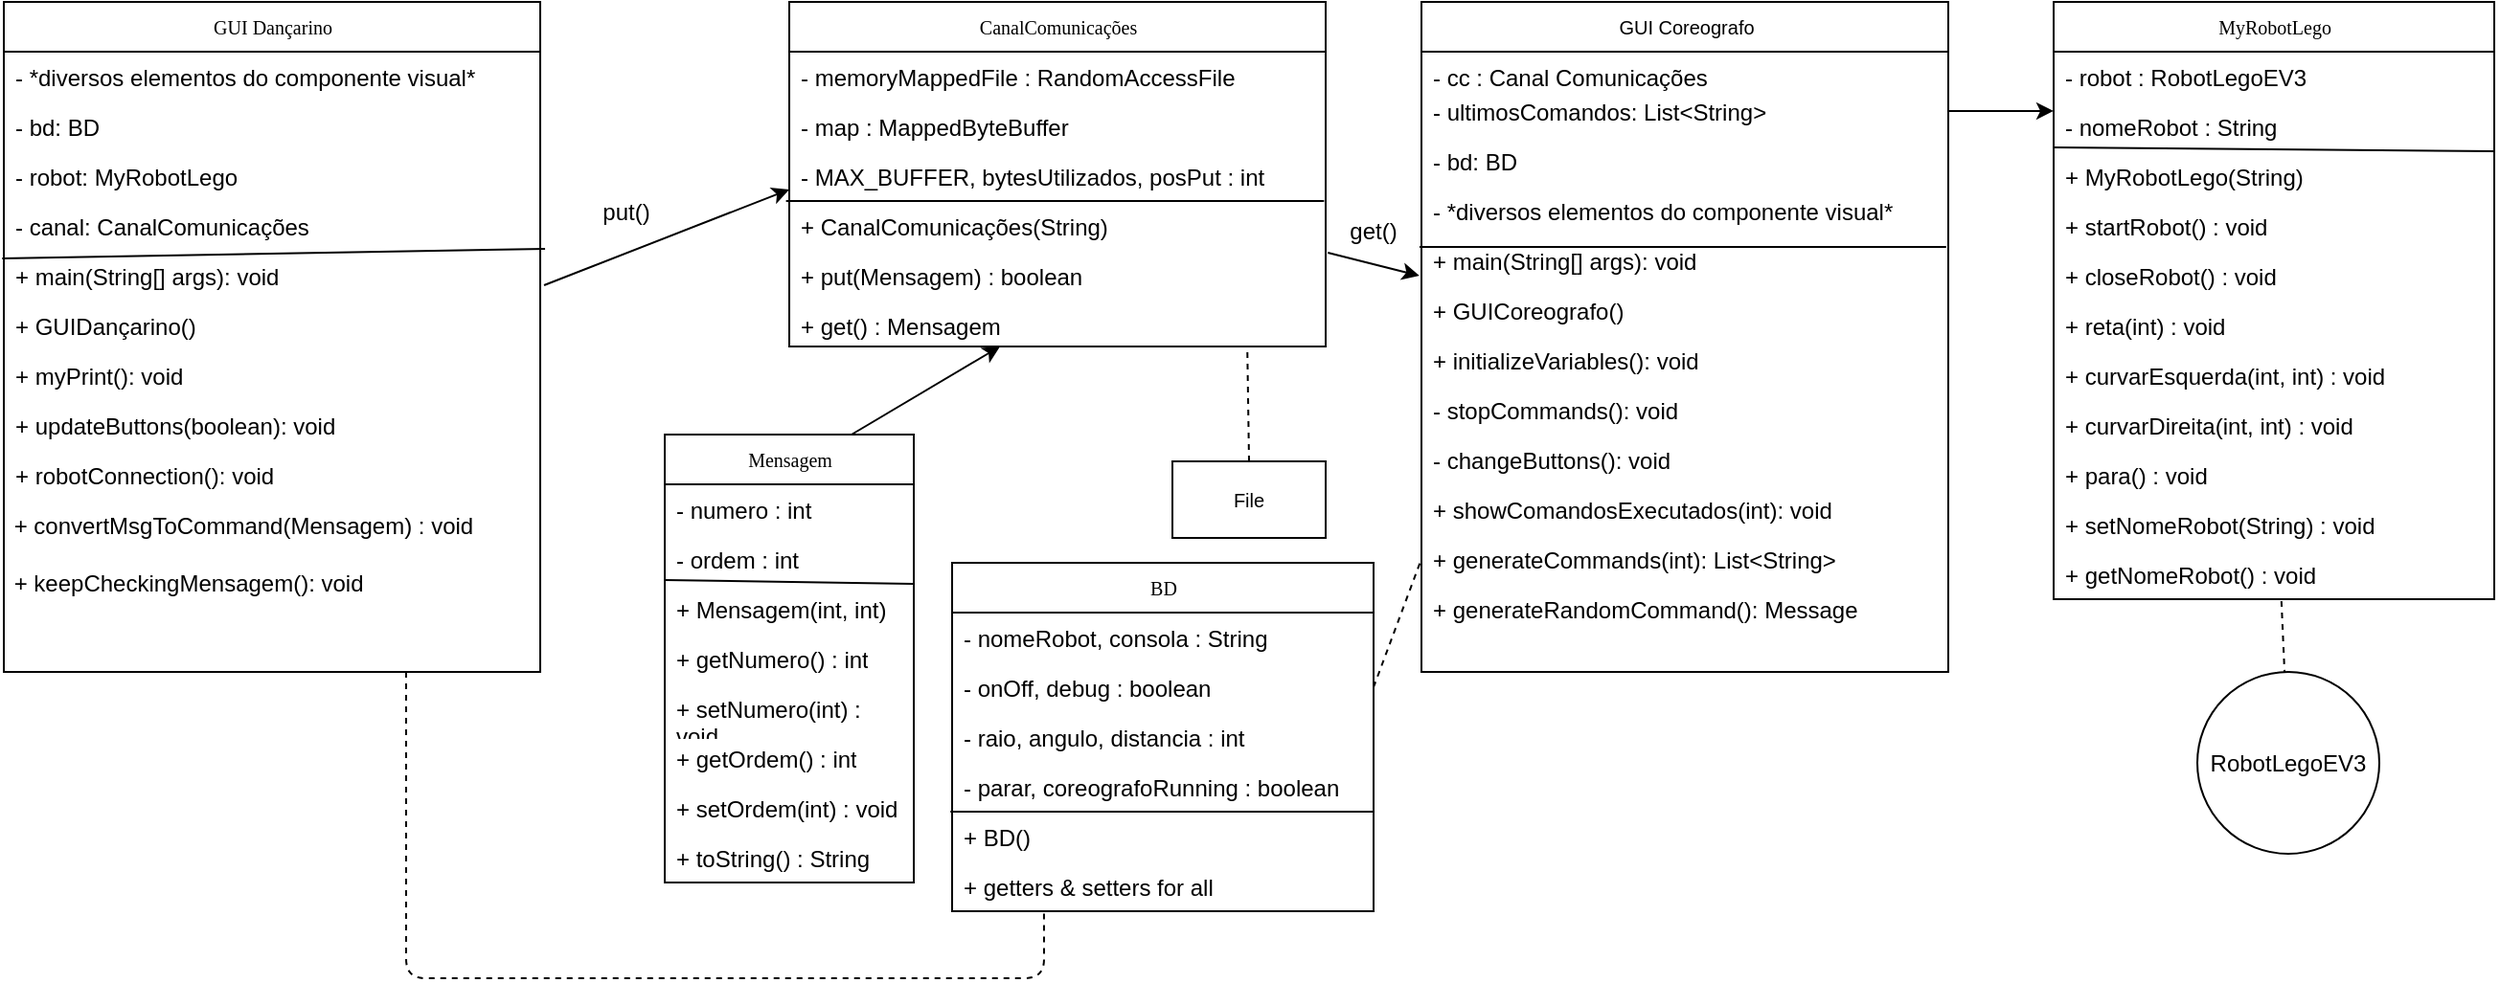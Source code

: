 <mxfile version="12.1.7" type="google" pages="1"><diagram name="Page-1" id="c4acf3e9-155e-7222-9cf6-157b1a14988f"><mxGraphModel dx="1172" dy="1700" grid="1" gridSize="10" guides="1" tooltips="1" connect="1" arrows="1" fold="1" page="1" pageScale="1" pageWidth="850" pageHeight="1100" background="#ffffff" math="0" shadow="0"><root><mxCell id="0"/><mxCell id="1" parent="0"/><object label="&lt;font face=&quot;helvetica, arial, sans-serif&quot; size=&quot;1&quot;&gt;GUI Coreografo&lt;/font&gt;" id="17acba5748e5396b-20"><mxCell style="swimlane;html=1;fontStyle=0;childLayout=stackLayout;horizontal=1;startSize=26;fillColor=none;horizontalStack=0;resizeParent=1;resizeLast=0;collapsible=1;marginBottom=0;swimlaneFillColor=#ffffff;rounded=0;shadow=0;comic=0;labelBackgroundColor=none;strokeColor=#000000;strokeWidth=1;fontFamily=Verdana;fontSize=10;fontColor=#000000;align=center;" parent="1" vertex="1"><mxGeometry x="800" y="-30" width="275" height="350" as="geometry"><mxRectangle x="425" y="20" width="30" height="26" as="alternateBounds"/></mxGeometry></mxCell></object><mxCell id="17acba5748e5396b-21" value="- cc : Canal Comunicações" style="text;html=1;strokeColor=none;fillColor=none;align=left;verticalAlign=top;spacingLeft=4;spacingRight=4;whiteSpace=wrap;overflow=hidden;rotatable=0;points=[[0,0.5],[1,0.5]];portConstraint=eastwest;" parent="17acba5748e5396b-20" vertex="1"><mxGeometry y="26" width="275" height="18" as="geometry"/></mxCell><mxCell id="17acba5748e5396b-24" value="- ultimosComandos: List&amp;lt;String&amp;gt;" style="text;html=1;strokeColor=none;fillColor=none;align=left;verticalAlign=top;spacingLeft=4;spacingRight=4;whiteSpace=wrap;overflow=hidden;rotatable=0;points=[[0,0.5],[1,0.5]];portConstraint=eastwest;" parent="17acba5748e5396b-20" vertex="1"><mxGeometry y="44" width="275" height="26" as="geometry"/></mxCell><mxCell id="17acba5748e5396b-26" value="- bd: BD" style="text;html=1;strokeColor=none;fillColor=none;align=left;verticalAlign=top;spacingLeft=4;spacingRight=4;whiteSpace=wrap;overflow=hidden;rotatable=0;points=[[0,0.5],[1,0.5]];portConstraint=eastwest;" parent="17acba5748e5396b-20" vertex="1"><mxGeometry y="70" width="275" height="26" as="geometry"/></mxCell><mxCell id="EaNeoJvce3xpBagFaIs2-14" value="" style="endArrow=none;html=1;entryX=0.996;entryY=0.231;entryDx=0;entryDy=0;entryPerimeter=0;" parent="17acba5748e5396b-20" edge="1" target="EaNeoJvce3xpBagFaIs2-16"><mxGeometry width="50" height="50" relative="1" as="geometry"><mxPoint x="-1" y="128" as="sourcePoint"/><mxPoint x="320" y="128" as="targetPoint"/><Array as="points"><mxPoint x="160" y="128"/></Array></mxGeometry></mxCell><mxCell id="a6UUti-s8bfiy93itlUz-1" value="- *diversos elementos do componente visual*" style="text;html=1;strokeColor=none;fillColor=none;align=left;verticalAlign=top;spacingLeft=4;spacingRight=4;whiteSpace=wrap;overflow=hidden;rotatable=0;points=[[0,0.5],[1,0.5]];portConstraint=eastwest;" vertex="1" parent="17acba5748e5396b-20"><mxGeometry y="96" width="275" height="26" as="geometry"/></mxCell><mxCell id="EaNeoJvce3xpBagFaIs2-16" value="+ main(String[] args): void" style="text;html=1;strokeColor=none;fillColor=none;align=left;verticalAlign=top;spacingLeft=4;spacingRight=4;whiteSpace=wrap;overflow=hidden;rotatable=0;points=[[0,0.5],[1,0.5]];portConstraint=eastwest;" parent="17acba5748e5396b-20" vertex="1"><mxGeometry y="122" width="275" height="26" as="geometry"/></mxCell><mxCell id="EaNeoJvce3xpBagFaIs2-18" value="+ GUICoreografo()" style="text;html=1;strokeColor=none;fillColor=none;align=left;verticalAlign=top;spacingLeft=4;spacingRight=4;whiteSpace=wrap;overflow=hidden;rotatable=0;points=[[0,0.5],[1,0.5]];portConstraint=eastwest;" parent="17acba5748e5396b-20" vertex="1"><mxGeometry y="148" width="275" height="26" as="geometry"/></mxCell><mxCell id="EaNeoJvce3xpBagFaIs2-24" value="+ initializeVariables(): void" style="text;html=1;strokeColor=none;fillColor=none;align=left;verticalAlign=top;spacingLeft=4;spacingRight=4;whiteSpace=wrap;overflow=hidden;rotatable=0;points=[[0,0.5],[1,0.5]];portConstraint=eastwest;" parent="17acba5748e5396b-20" vertex="1"><mxGeometry y="174" width="275" height="26" as="geometry"/></mxCell><mxCell id="EaNeoJvce3xpBagFaIs2-19" value="- stopCommands(): void" style="text;html=1;strokeColor=none;fillColor=none;align=left;verticalAlign=top;spacingLeft=4;spacingRight=4;whiteSpace=wrap;overflow=hidden;rotatable=0;points=[[0,0.5],[1,0.5]];portConstraint=eastwest;" parent="17acba5748e5396b-20" vertex="1"><mxGeometry y="200" width="275" height="26" as="geometry"/></mxCell><mxCell id="EaNeoJvce3xpBagFaIs2-20" value="- changeButtons(): void" style="text;html=1;strokeColor=none;fillColor=none;align=left;verticalAlign=top;spacingLeft=4;spacingRight=4;whiteSpace=wrap;overflow=hidden;rotatable=0;points=[[0,0.5],[1,0.5]];portConstraint=eastwest;" parent="17acba5748e5396b-20" vertex="1"><mxGeometry y="226" width="275" height="26" as="geometry"/></mxCell><mxCell id="EaNeoJvce3xpBagFaIs2-22" value="+ showComandosExecutados(int): void" style="text;html=1;strokeColor=none;fillColor=none;align=left;verticalAlign=top;spacingLeft=4;spacingRight=4;whiteSpace=wrap;overflow=hidden;rotatable=0;points=[[0,0.5],[1,0.5]];portConstraint=eastwest;" parent="17acba5748e5396b-20" vertex="1"><mxGeometry y="252" width="275" height="26" as="geometry"/></mxCell><mxCell id="EaNeoJvce3xpBagFaIs2-17" value="+ generateCommands(int): List&amp;lt;String&amp;gt;" style="text;html=1;strokeColor=none;fillColor=none;align=left;verticalAlign=top;spacingLeft=4;spacingRight=4;whiteSpace=wrap;overflow=hidden;rotatable=0;points=[[0,0.5],[1,0.5]];portConstraint=eastwest;" parent="17acba5748e5396b-20" vertex="1"><mxGeometry y="278" width="275" height="26" as="geometry"/></mxCell><mxCell id="EaNeoJvce3xpBagFaIs2-25" value="+ generateRandomCommand(): Message" style="text;html=1;strokeColor=none;fillColor=none;align=left;verticalAlign=top;spacingLeft=4;spacingRight=4;whiteSpace=wrap;overflow=hidden;rotatable=0;points=[[0,0.5],[1,0.5]];portConstraint=eastwest;" parent="17acba5748e5396b-20" vertex="1"><mxGeometry y="304" width="275" height="26" as="geometry"/></mxCell><mxCell id="17acba5748e5396b-30" value="CanalComunicações" style="swimlane;html=1;fontStyle=0;childLayout=stackLayout;horizontal=1;startSize=26;fillColor=none;horizontalStack=0;resizeParent=1;resizeLast=0;collapsible=1;marginBottom=0;swimlaneFillColor=#ffffff;rounded=0;shadow=0;comic=0;labelBackgroundColor=none;strokeColor=#000000;strokeWidth=1;fontFamily=Verdana;fontSize=10;fontColor=#000000;align=center;" parent="1" vertex="1"><mxGeometry x="470" y="-30" width="280" height="180" as="geometry"/></mxCell><mxCell id="17acba5748e5396b-31" value="- memoryMappedFile : RandomAccessFile" style="text;html=1;strokeColor=none;fillColor=none;align=left;verticalAlign=top;spacingLeft=4;spacingRight=4;whiteSpace=wrap;overflow=hidden;rotatable=0;points=[[0,0.5],[1,0.5]];portConstraint=eastwest;" parent="17acba5748e5396b-30" vertex="1"><mxGeometry y="26" width="280" height="26" as="geometry"/></mxCell><mxCell id="17acba5748e5396b-32" value="- map : MappedByteBuffer" style="text;html=1;strokeColor=none;fillColor=none;align=left;verticalAlign=top;spacingLeft=4;spacingRight=4;whiteSpace=wrap;overflow=hidden;rotatable=0;points=[[0,0.5],[1,0.5]];portConstraint=eastwest;" parent="17acba5748e5396b-30" vertex="1"><mxGeometry y="52" width="280" height="26" as="geometry"/></mxCell><mxCell id="a6UUti-s8bfiy93itlUz-13" value="- MAX_BUFFER, bytesUtilizados, posPut : int" style="text;html=1;strokeColor=none;fillColor=none;align=left;verticalAlign=top;spacingLeft=4;spacingRight=4;whiteSpace=wrap;overflow=hidden;rotatable=0;points=[[0,0.5],[1,0.5]];portConstraint=eastwest;" vertex="1" parent="17acba5748e5396b-30"><mxGeometry y="78" width="280" height="26" as="geometry"/></mxCell><mxCell id="a6UUti-s8bfiy93itlUz-15" value="" style="endArrow=none;html=1;exitX=-0.006;exitY=0;exitDx=0;exitDy=0;exitPerimeter=0;entryX=0.997;entryY=0;entryDx=0;entryDy=0;entryPerimeter=0;" edge="1" parent="17acba5748e5396b-30" source="a6UUti-s8bfiy93itlUz-12" target="a6UUti-s8bfiy93itlUz-12"><mxGeometry width="50" height="50" relative="1" as="geometry"><mxPoint x="135" y="154" as="sourcePoint"/><mxPoint x="185" y="104" as="targetPoint"/></mxGeometry></mxCell><mxCell id="a6UUti-s8bfiy93itlUz-12" value="+ CanalComunicações(String)" style="text;html=1;strokeColor=none;fillColor=none;align=left;verticalAlign=top;spacingLeft=4;spacingRight=4;whiteSpace=wrap;overflow=hidden;rotatable=0;points=[[0,0.5],[1,0.5]];portConstraint=eastwest;" vertex="1" parent="17acba5748e5396b-30"><mxGeometry y="104" width="280" height="26" as="geometry"/></mxCell><mxCell id="a6UUti-s8bfiy93itlUz-16" value="+ put(Mensagem) : boolean" style="text;html=1;strokeColor=none;fillColor=none;align=left;verticalAlign=top;spacingLeft=4;spacingRight=4;whiteSpace=wrap;overflow=hidden;rotatable=0;points=[[0,0.5],[1,0.5]];portConstraint=eastwest;" vertex="1" parent="17acba5748e5396b-30"><mxGeometry y="130" width="280" height="26" as="geometry"/></mxCell><mxCell id="a6UUti-s8bfiy93itlUz-10" value="+ get() : Mensagem" style="text;html=1;strokeColor=none;fillColor=none;align=left;verticalAlign=top;spacingLeft=4;spacingRight=4;whiteSpace=wrap;overflow=hidden;rotatable=0;points=[[0,0.5],[1,0.5]];portConstraint=eastwest;" vertex="1" parent="17acba5748e5396b-30"><mxGeometry y="156" width="280" height="24" as="geometry"/></mxCell><mxCell id="EaNeoJvce3xpBagFaIs2-1" value="BD" style="swimlane;html=1;fontStyle=0;childLayout=stackLayout;horizontal=1;startSize=26;fillColor=none;horizontalStack=0;resizeParent=1;resizeLast=0;collapsible=1;marginBottom=0;swimlaneFillColor=#ffffff;rounded=0;shadow=0;comic=0;labelBackgroundColor=none;strokeColor=#000000;strokeWidth=1;fontFamily=Verdana;fontSize=10;fontColor=#000000;align=center;" parent="1" vertex="1"><mxGeometry x="555" y="263" width="220" height="182" as="geometry"/></mxCell><mxCell id="EaNeoJvce3xpBagFaIs2-2" value="- nomeRobot, consola : String" style="text;html=1;strokeColor=none;fillColor=none;align=left;verticalAlign=top;spacingLeft=4;spacingRight=4;whiteSpace=wrap;overflow=hidden;rotatable=0;points=[[0,0.5],[1,0.5]];portConstraint=eastwest;" parent="EaNeoJvce3xpBagFaIs2-1" vertex="1"><mxGeometry y="26" width="220" height="26" as="geometry"/></mxCell><mxCell id="EaNeoJvce3xpBagFaIs2-3" value="- onOff, debug : boolean" style="text;html=1;strokeColor=none;fillColor=none;align=left;verticalAlign=top;spacingLeft=4;spacingRight=4;whiteSpace=wrap;overflow=hidden;rotatable=0;points=[[0,0.5],[1,0.5]];portConstraint=eastwest;" parent="EaNeoJvce3xpBagFaIs2-1" vertex="1"><mxGeometry y="52" width="220" height="26" as="geometry"/></mxCell><mxCell id="EaNeoJvce3xpBagFaIs2-4" value="- raio, angulo, distancia : int" style="text;html=1;strokeColor=none;fillColor=none;align=left;verticalAlign=top;spacingLeft=4;spacingRight=4;whiteSpace=wrap;overflow=hidden;rotatable=0;points=[[0,0.5],[1,0.5]];portConstraint=eastwest;" parent="EaNeoJvce3xpBagFaIs2-1" vertex="1"><mxGeometry y="78" width="220" height="26" as="geometry"/></mxCell><mxCell id="a6UUti-s8bfiy93itlUz-27" value="- parar, coreografoRunning : boolean" style="text;html=1;strokeColor=none;fillColor=none;align=left;verticalAlign=top;spacingLeft=4;spacingRight=4;whiteSpace=wrap;overflow=hidden;rotatable=0;points=[[0,0.5],[1,0.5]];portConstraint=eastwest;" vertex="1" parent="EaNeoJvce3xpBagFaIs2-1"><mxGeometry y="104" width="220" height="26" as="geometry"/></mxCell><mxCell id="a6UUti-s8bfiy93itlUz-28" value="" style="endArrow=none;html=1;exitX=-0.004;exitY=1;exitDx=0;exitDy=0;exitPerimeter=0;entryX=1;entryY=1;entryDx=0;entryDy=0;entryPerimeter=0;" edge="1" parent="EaNeoJvce3xpBagFaIs2-1" source="a6UUti-s8bfiy93itlUz-27" target="a6UUti-s8bfiy93itlUz-27"><mxGeometry width="50" height="50" relative="1" as="geometry"><mxPoint x="100" y="180" as="sourcePoint"/><mxPoint x="150" y="130" as="targetPoint"/></mxGeometry></mxCell><mxCell id="a6UUti-s8bfiy93itlUz-29" value="+ BD()" style="text;html=1;strokeColor=none;fillColor=none;align=left;verticalAlign=top;spacingLeft=4;spacingRight=4;whiteSpace=wrap;overflow=hidden;rotatable=0;points=[[0,0.5],[1,0.5]];portConstraint=eastwest;" vertex="1" parent="EaNeoJvce3xpBagFaIs2-1"><mxGeometry y="130" width="220" height="26" as="geometry"/></mxCell><mxCell id="a6UUti-s8bfiy93itlUz-30" value="+ getters &amp;amp; setters for all" style="text;html=1;strokeColor=none;fillColor=none;align=left;verticalAlign=top;spacingLeft=4;spacingRight=4;whiteSpace=wrap;overflow=hidden;rotatable=0;points=[[0,0.5],[1,0.5]];portConstraint=eastwest;" vertex="1" parent="EaNeoJvce3xpBagFaIs2-1"><mxGeometry y="156" width="220" height="26" as="geometry"/></mxCell><mxCell id="EaNeoJvce3xpBagFaIs2-5" value="GUI Dançarino" style="swimlane;html=1;fontStyle=0;childLayout=stackLayout;horizontal=1;startSize=26;fillColor=none;horizontalStack=0;resizeParent=1;resizeLast=0;collapsible=1;marginBottom=0;swimlaneFillColor=#ffffff;rounded=0;shadow=0;comic=0;labelBackgroundColor=none;strokeColor=#000000;strokeWidth=1;fontFamily=Verdana;fontSize=10;fontColor=#000000;align=center;" parent="1" vertex="1"><mxGeometry x="60" y="-30" width="280" height="350" as="geometry"/></mxCell><mxCell id="a6UUti-s8bfiy93itlUz-2" value="- *diversos elementos do componente visual*" style="text;html=1;strokeColor=none;fillColor=none;align=left;verticalAlign=top;spacingLeft=4;spacingRight=4;whiteSpace=wrap;overflow=hidden;rotatable=0;points=[[0,0.5],[1,0.5]];portConstraint=eastwest;" vertex="1" parent="EaNeoJvce3xpBagFaIs2-5"><mxGeometry y="26" width="280" height="26" as="geometry"/></mxCell><mxCell id="EaNeoJvce3xpBagFaIs2-6" value="- bd: BD" style="text;html=1;strokeColor=none;fillColor=none;align=left;verticalAlign=top;spacingLeft=4;spacingRight=4;whiteSpace=wrap;overflow=hidden;rotatable=0;points=[[0,0.5],[1,0.5]];portConstraint=eastwest;" parent="EaNeoJvce3xpBagFaIs2-5" vertex="1"><mxGeometry y="52" width="280" height="26" as="geometry"/></mxCell><mxCell id="EaNeoJvce3xpBagFaIs2-7" value="- robot: MyRobotLego" style="text;html=1;strokeColor=none;fillColor=none;align=left;verticalAlign=top;spacingLeft=4;spacingRight=4;whiteSpace=wrap;overflow=hidden;rotatable=0;points=[[0,0.5],[1,0.5]];portConstraint=eastwest;" parent="EaNeoJvce3xpBagFaIs2-5" vertex="1"><mxGeometry y="78" width="280" height="26" as="geometry"/></mxCell><mxCell id="a6UUti-s8bfiy93itlUz-14" value="" style="endArrow=none;html=1;entryX=1.009;entryY=0.962;entryDx=0;entryDy=0;entryPerimeter=0;exitX=-0.003;exitY=0.154;exitDx=0;exitDy=0;exitPerimeter=0;" edge="1" parent="EaNeoJvce3xpBagFaIs2-5" source="a6UUti-s8bfiy93itlUz-3" target="EaNeoJvce3xpBagFaIs2-8"><mxGeometry width="50" height="50" relative="1" as="geometry"><mxPoint x="-2" y="129" as="sourcePoint"/><mxPoint x="190" y="105" as="targetPoint"/></mxGeometry></mxCell><mxCell id="EaNeoJvce3xpBagFaIs2-8" value="- canal: CanalComunicações" style="text;html=1;strokeColor=none;fillColor=none;align=left;verticalAlign=top;spacingLeft=4;spacingRight=4;whiteSpace=wrap;overflow=hidden;rotatable=0;points=[[0,0.5],[1,0.5]];portConstraint=eastwest;" parent="EaNeoJvce3xpBagFaIs2-5" vertex="1"><mxGeometry y="104" width="280" height="26" as="geometry"/></mxCell><mxCell id="a6UUti-s8bfiy93itlUz-3" value="+ main(String[] args): void" style="text;html=1;strokeColor=none;fillColor=none;align=left;verticalAlign=top;spacingLeft=4;spacingRight=4;whiteSpace=wrap;overflow=hidden;rotatable=0;points=[[0,0.5],[1,0.5]];portConstraint=eastwest;" vertex="1" parent="EaNeoJvce3xpBagFaIs2-5"><mxGeometry y="130" width="280" height="26" as="geometry"/></mxCell><mxCell id="a6UUti-s8bfiy93itlUz-7" value="+ GUIDançarino()" style="text;html=1;strokeColor=none;fillColor=none;align=left;verticalAlign=top;spacingLeft=4;spacingRight=4;whiteSpace=wrap;overflow=hidden;rotatable=0;points=[[0,0.5],[1,0.5]];portConstraint=eastwest;" vertex="1" parent="EaNeoJvce3xpBagFaIs2-5"><mxGeometry y="156" width="280" height="26" as="geometry"/></mxCell><mxCell id="a6UUti-s8bfiy93itlUz-6" value="+ myPrint(): void" style="text;html=1;strokeColor=none;fillColor=none;align=left;verticalAlign=top;spacingLeft=4;spacingRight=4;whiteSpace=wrap;overflow=hidden;rotatable=0;points=[[0,0.5],[1,0.5]];portConstraint=eastwest;" vertex="1" parent="EaNeoJvce3xpBagFaIs2-5"><mxGeometry y="182" width="280" height="26" as="geometry"/></mxCell><mxCell id="a6UUti-s8bfiy93itlUz-5" value="+ updateButtons(boolean): void" style="text;html=1;strokeColor=none;fillColor=none;align=left;verticalAlign=top;spacingLeft=4;spacingRight=4;whiteSpace=wrap;overflow=hidden;rotatable=0;points=[[0,0.5],[1,0.5]];portConstraint=eastwest;" vertex="1" parent="EaNeoJvce3xpBagFaIs2-5"><mxGeometry y="208" width="280" height="26" as="geometry"/></mxCell><mxCell id="a6UUti-s8bfiy93itlUz-4" value="+ robotConnection(): void" style="text;html=1;strokeColor=none;fillColor=none;align=left;verticalAlign=top;spacingLeft=4;spacingRight=4;whiteSpace=wrap;overflow=hidden;rotatable=0;points=[[0,0.5],[1,0.5]];portConstraint=eastwest;" vertex="1" parent="EaNeoJvce3xpBagFaIs2-5"><mxGeometry y="234" width="280" height="26" as="geometry"/></mxCell><mxCell id="a6UUti-s8bfiy93itlUz-8" value="&amp;nbsp;+ convertMsgToCommand(Mensagem) : void" style="text;html=1;" vertex="1" parent="EaNeoJvce3xpBagFaIs2-5"><mxGeometry y="260" width="280" height="30" as="geometry"/></mxCell><mxCell id="a6UUti-s8bfiy93itlUz-9" value="&amp;nbsp;+ keepCheckingMensagem(): void" style="text;html=1;" vertex="1" parent="EaNeoJvce3xpBagFaIs2-5"><mxGeometry y="290" width="280" height="30" as="geometry"/></mxCell><mxCell id="EaNeoJvce3xpBagFaIs2-9" value="MyRobotLego" style="swimlane;html=1;fontStyle=0;childLayout=stackLayout;horizontal=1;startSize=26;fillColor=none;horizontalStack=0;resizeParent=1;resizeLast=0;collapsible=1;marginBottom=0;swimlaneFillColor=#ffffff;rounded=0;shadow=0;comic=0;labelBackgroundColor=none;strokeColor=#000000;strokeWidth=1;fontFamily=Verdana;fontSize=10;fontColor=#000000;align=center;" parent="1" vertex="1"><mxGeometry x="1130" y="-30" width="230" height="312" as="geometry"/></mxCell><mxCell id="EaNeoJvce3xpBagFaIs2-10" value="- robot : RobotLegoEV3" style="text;html=1;strokeColor=none;fillColor=none;align=left;verticalAlign=top;spacingLeft=4;spacingRight=4;whiteSpace=wrap;overflow=hidden;rotatable=0;points=[[0,0.5],[1,0.5]];portConstraint=eastwest;" parent="EaNeoJvce3xpBagFaIs2-9" vertex="1"><mxGeometry y="26" width="230" height="26" as="geometry"/></mxCell><mxCell id="EaNeoJvce3xpBagFaIs2-11" value="- nomeRobot : String" style="text;html=1;strokeColor=none;fillColor=none;align=left;verticalAlign=top;spacingLeft=4;spacingRight=4;whiteSpace=wrap;overflow=hidden;rotatable=0;points=[[0,0.5],[1,0.5]];portConstraint=eastwest;" parent="EaNeoJvce3xpBagFaIs2-9" vertex="1"><mxGeometry y="52" width="230" height="26" as="geometry"/></mxCell><mxCell id="EaNeoJvce3xpBagFaIs2-12" value="+ MyRobotLego(String)" style="text;html=1;strokeColor=none;fillColor=none;align=left;verticalAlign=top;spacingLeft=4;spacingRight=4;whiteSpace=wrap;overflow=hidden;rotatable=0;points=[[0,0.5],[1,0.5]];portConstraint=eastwest;" parent="EaNeoJvce3xpBagFaIs2-9" vertex="1"><mxGeometry y="78" width="230" height="26" as="geometry"/></mxCell><mxCell id="a6UUti-s8bfiy93itlUz-25" value="" style="endArrow=none;html=1;exitX=0;exitY=-0.077;exitDx=0;exitDy=0;exitPerimeter=0;entryX=1;entryY=0;entryDx=0;entryDy=0;entryPerimeter=0;" edge="1" parent="EaNeoJvce3xpBagFaIs2-9" source="EaNeoJvce3xpBagFaIs2-12" target="EaNeoJvce3xpBagFaIs2-12"><mxGeometry width="50" height="50" relative="1" as="geometry"><mxPoint x="160" y="129" as="sourcePoint"/><mxPoint x="210" y="79" as="targetPoint"/></mxGeometry></mxCell><mxCell id="a6UUti-s8bfiy93itlUz-20" value="+ startRobot() : void" style="text;html=1;strokeColor=none;fillColor=none;align=left;verticalAlign=top;spacingLeft=4;spacingRight=4;whiteSpace=wrap;overflow=hidden;rotatable=0;points=[[0,0.5],[1,0.5]];portConstraint=eastwest;" vertex="1" parent="EaNeoJvce3xpBagFaIs2-9"><mxGeometry y="104" width="230" height="26" as="geometry"/></mxCell><mxCell id="a6UUti-s8bfiy93itlUz-19" value="+ closeRobot() : void" style="text;html=1;strokeColor=none;fillColor=none;align=left;verticalAlign=top;spacingLeft=4;spacingRight=4;whiteSpace=wrap;overflow=hidden;rotatable=0;points=[[0,0.5],[1,0.5]];portConstraint=eastwest;" vertex="1" parent="EaNeoJvce3xpBagFaIs2-9"><mxGeometry y="130" width="230" height="26" as="geometry"/></mxCell><mxCell id="a6UUti-s8bfiy93itlUz-18" value="+ reta(int) : void" style="text;html=1;strokeColor=none;fillColor=none;align=left;verticalAlign=top;spacingLeft=4;spacingRight=4;whiteSpace=wrap;overflow=hidden;rotatable=0;points=[[0,0.5],[1,0.5]];portConstraint=eastwest;" vertex="1" parent="EaNeoJvce3xpBagFaIs2-9"><mxGeometry y="156" width="230" height="26" as="geometry"/></mxCell><mxCell id="a6UUti-s8bfiy93itlUz-17" value="+ curvarEsquerda(int, int) : void" style="text;html=1;strokeColor=none;fillColor=none;align=left;verticalAlign=top;spacingLeft=4;spacingRight=4;whiteSpace=wrap;overflow=hidden;rotatable=0;points=[[0,0.5],[1,0.5]];portConstraint=eastwest;" vertex="1" parent="EaNeoJvce3xpBagFaIs2-9"><mxGeometry y="182" width="230" height="26" as="geometry"/></mxCell><mxCell id="a6UUti-s8bfiy93itlUz-22" value="+ curvarDireita(int, int) : void" style="text;html=1;strokeColor=none;fillColor=none;align=left;verticalAlign=top;spacingLeft=4;spacingRight=4;whiteSpace=wrap;overflow=hidden;rotatable=0;points=[[0,0.5],[1,0.5]];portConstraint=eastwest;" vertex="1" parent="EaNeoJvce3xpBagFaIs2-9"><mxGeometry y="208" width="230" height="26" as="geometry"/></mxCell><mxCell id="a6UUti-s8bfiy93itlUz-21" value="+ para() : void&lt;span style=&quot;font-family: &amp;#34;helvetica&amp;#34; , &amp;#34;arial&amp;#34; , sans-serif ; font-size: 0px ; white-space: nowrap&quot;&gt;%3CmxGraphModel%3E%3Croot%3E%3CmxCell%20id%3D%220%22%2F%3E%3CmxCell%20id%3D%221%22%20parent%3D%220%22%2F%3E%3CmxCell%20id%3D%222%22%20value%3D%22%2B%20MyRobotLego(String)%22%20style%3D%22text%3Bhtml%3D1%3BstrokeColor%3Dnone%3BfillColor%3Dnone%3Balign%3Dleft%3BverticalAlign%3Dtop%3BspacingLeft%3D4%3BspacingRight%3D4%3BwhiteSpace%3Dwrap%3Boverflow%3Dhidden%3Brotatable%3D0%3Bpoints%3D%5B%5B0%2C0.5%5D%2C%5B1%2C0.5%5D%5D%3BportConstraint%3Deastwest%3B%22%20vertex%3D%221%22%20parent%3D%221%22%3E%3CmxGeometry%20x%3D%2280%22%20y%3D%22518%22%20width%3D%22320%22%20height%3D%2226%22%20as%3D%22geometry%22%2F%3E%3C%2FmxCell%3E%3C%2Froot%3E%3C%2FmxGraphModel%3E&lt;/span&gt;" style="text;html=1;strokeColor=none;fillColor=none;align=left;verticalAlign=top;spacingLeft=4;spacingRight=4;whiteSpace=wrap;overflow=hidden;rotatable=0;points=[[0,0.5],[1,0.5]];portConstraint=eastwest;" vertex="1" parent="EaNeoJvce3xpBagFaIs2-9"><mxGeometry y="234" width="230" height="26" as="geometry"/></mxCell><mxCell id="a6UUti-s8bfiy93itlUz-24" value="+ setNomeRobot(String) : void" style="text;html=1;strokeColor=none;fillColor=none;align=left;verticalAlign=top;spacingLeft=4;spacingRight=4;whiteSpace=wrap;overflow=hidden;rotatable=0;points=[[0,0.5],[1,0.5]];portConstraint=eastwest;" vertex="1" parent="EaNeoJvce3xpBagFaIs2-9"><mxGeometry y="260" width="230" height="26" as="geometry"/></mxCell><mxCell id="a6UUti-s8bfiy93itlUz-23" value="+ getNomeRobot() : void" style="text;html=1;strokeColor=none;fillColor=none;align=left;verticalAlign=top;spacingLeft=4;spacingRight=4;whiteSpace=wrap;overflow=hidden;rotatable=0;points=[[0,0.5],[1,0.5]];portConstraint=eastwest;" vertex="1" parent="EaNeoJvce3xpBagFaIs2-9"><mxGeometry y="286" width="230" height="26" as="geometry"/></mxCell><mxCell id="a6UUti-s8bfiy93itlUz-31" value="Mensagem" style="swimlane;html=1;fontStyle=0;childLayout=stackLayout;horizontal=1;startSize=26;fillColor=none;horizontalStack=0;resizeParent=1;resizeLast=0;collapsible=1;marginBottom=0;swimlaneFillColor=#ffffff;rounded=0;shadow=0;comic=0;labelBackgroundColor=none;strokeColor=#000000;strokeWidth=1;fontFamily=Verdana;fontSize=10;fontColor=#000000;align=center;" vertex="1" parent="1"><mxGeometry x="405" y="196" width="130" height="234" as="geometry"/></mxCell><mxCell id="a6UUti-s8bfiy93itlUz-32" value="- numero : int" style="text;html=1;strokeColor=none;fillColor=none;align=left;verticalAlign=top;spacingLeft=4;spacingRight=4;whiteSpace=wrap;overflow=hidden;rotatable=0;points=[[0,0.5],[1,0.5]];portConstraint=eastwest;" vertex="1" parent="a6UUti-s8bfiy93itlUz-31"><mxGeometry y="26" width="130" height="26" as="geometry"/></mxCell><mxCell id="a6UUti-s8bfiy93itlUz-33" value="- ordem : int" style="text;html=1;strokeColor=none;fillColor=none;align=left;verticalAlign=top;spacingLeft=4;spacingRight=4;whiteSpace=wrap;overflow=hidden;rotatable=0;points=[[0,0.5],[1,0.5]];portConstraint=eastwest;" vertex="1" parent="a6UUti-s8bfiy93itlUz-31"><mxGeometry y="52" width="130" height="26" as="geometry"/></mxCell><mxCell id="a6UUti-s8bfiy93itlUz-34" value="+ Mensagem(int, int)&amp;nbsp;" style="text;html=1;strokeColor=none;fillColor=none;align=left;verticalAlign=top;spacingLeft=4;spacingRight=4;whiteSpace=wrap;overflow=hidden;rotatable=0;points=[[0,0.5],[1,0.5]];portConstraint=eastwest;" vertex="1" parent="a6UUti-s8bfiy93itlUz-31"><mxGeometry y="78" width="130" height="26" as="geometry"/></mxCell><mxCell id="a6UUti-s8bfiy93itlUz-35" value="" style="endArrow=none;html=1;exitX=0;exitY=-0.077;exitDx=0;exitDy=0;exitPerimeter=0;entryX=1;entryY=0;entryDx=0;entryDy=0;entryPerimeter=0;" edge="1" parent="a6UUti-s8bfiy93itlUz-31" source="a6UUti-s8bfiy93itlUz-34" target="a6UUti-s8bfiy93itlUz-34"><mxGeometry width="50" height="50" relative="1" as="geometry"><mxPoint x="160" y="129" as="sourcePoint"/><mxPoint x="210" y="79" as="targetPoint"/></mxGeometry></mxCell><mxCell id="a6UUti-s8bfiy93itlUz-36" value="+ getNumero() : int" style="text;html=1;strokeColor=none;fillColor=none;align=left;verticalAlign=top;spacingLeft=4;spacingRight=4;whiteSpace=wrap;overflow=hidden;rotatable=0;points=[[0,0.5],[1,0.5]];portConstraint=eastwest;" vertex="1" parent="a6UUti-s8bfiy93itlUz-31"><mxGeometry y="104" width="130" height="26" as="geometry"/></mxCell><mxCell id="a6UUti-s8bfiy93itlUz-37" value="+ setNumero(int) : void" style="text;html=1;strokeColor=none;fillColor=none;align=left;verticalAlign=top;spacingLeft=4;spacingRight=4;whiteSpace=wrap;overflow=hidden;rotatable=0;points=[[0,0.5],[1,0.5]];portConstraint=eastwest;" vertex="1" parent="a6UUti-s8bfiy93itlUz-31"><mxGeometry y="130" width="130" height="26" as="geometry"/></mxCell><mxCell id="a6UUti-s8bfiy93itlUz-38" value="+ getOrdem() : int" style="text;html=1;strokeColor=none;fillColor=none;align=left;verticalAlign=top;spacingLeft=4;spacingRight=4;whiteSpace=wrap;overflow=hidden;rotatable=0;points=[[0,0.5],[1,0.5]];portConstraint=eastwest;" vertex="1" parent="a6UUti-s8bfiy93itlUz-31"><mxGeometry y="156" width="130" height="26" as="geometry"/></mxCell><mxCell id="a6UUti-s8bfiy93itlUz-39" value="+ setOrdem(int) : void" style="text;html=1;strokeColor=none;fillColor=none;align=left;verticalAlign=top;spacingLeft=4;spacingRight=4;whiteSpace=wrap;overflow=hidden;rotatable=0;points=[[0,0.5],[1,0.5]];portConstraint=eastwest;" vertex="1" parent="a6UUti-s8bfiy93itlUz-31"><mxGeometry y="182" width="130" height="26" as="geometry"/></mxCell><mxCell id="a6UUti-s8bfiy93itlUz-43" value="+ toString() : String" style="text;html=1;strokeColor=none;fillColor=none;align=left;verticalAlign=top;spacingLeft=4;spacingRight=4;whiteSpace=wrap;overflow=hidden;rotatable=0;points=[[0,0.5],[1,0.5]];portConstraint=eastwest;" vertex="1" parent="a6UUti-s8bfiy93itlUz-31"><mxGeometry y="208" width="130" height="26" as="geometry"/></mxCell><mxCell id="a6UUti-s8bfiy93itlUz-44" value="" style="endArrow=none;dashed=1;html=1;entryX=0.854;entryY=1.083;entryDx=0;entryDy=0;entryPerimeter=0;exitX=0.5;exitY=0;exitDx=0;exitDy=0;" edge="1" parent="1" source="a6UUti-s8bfiy93itlUz-45" target="a6UUti-s8bfiy93itlUz-10"><mxGeometry width="50" height="50" relative="1" as="geometry"><mxPoint x="558" y="250" as="sourcePoint"/><mxPoint x="600" y="200" as="targetPoint"/></mxGeometry></mxCell><mxCell id="a6UUti-s8bfiy93itlUz-45" value="&lt;font size=&quot;1&quot;&gt;File&lt;/font&gt;" style="rounded=0;whiteSpace=wrap;html=1;" vertex="1" parent="1"><mxGeometry x="670" y="210" width="80" height="40" as="geometry"/></mxCell><mxCell id="a6UUti-s8bfiy93itlUz-47" value="put()" style="text;html=1;strokeColor=none;fillColor=none;align=center;verticalAlign=middle;whiteSpace=wrap;rounded=0;" vertex="1" parent="1"><mxGeometry x="365" y="70" width="40" height="20" as="geometry"/></mxCell><mxCell id="a6UUti-s8bfiy93itlUz-50" value="" style="endArrow=classic;html=1;entryX=0;entryY=0.769;entryDx=0;entryDy=0;entryPerimeter=0;" edge="1" parent="1" target="a6UUti-s8bfiy93itlUz-13"><mxGeometry width="50" height="50" relative="1" as="geometry"><mxPoint x="342" y="118" as="sourcePoint"/><mxPoint x="410" y="90" as="targetPoint"/></mxGeometry></mxCell><mxCell id="a6UUti-s8bfiy93itlUz-51" value="" style="endArrow=classic;html=1;exitX=1.004;exitY=1.038;exitDx=0;exitDy=0;exitPerimeter=0;entryX=-0.004;entryY=0.808;entryDx=0;entryDy=0;entryPerimeter=0;" edge="1" parent="1" source="a6UUti-s8bfiy93itlUz-12" target="EaNeoJvce3xpBagFaIs2-16"><mxGeometry width="50" height="50" relative="1" as="geometry"><mxPoint x="720" y="200" as="sourcePoint"/><mxPoint x="770" y="150" as="targetPoint"/></mxGeometry></mxCell><mxCell id="a6UUti-s8bfiy93itlUz-52" value="get()" style="text;html=1;strokeColor=none;fillColor=none;align=center;verticalAlign=middle;whiteSpace=wrap;rounded=0;" vertex="1" parent="1"><mxGeometry x="755" y="80" width="40" height="20" as="geometry"/></mxCell><mxCell id="a6UUti-s8bfiy93itlUz-53" value="" style="endArrow=classic;html=1;entryX=0;entryY=0.192;entryDx=0;entryDy=0;exitX=1;exitY=0.5;exitDx=0;exitDy=0;entryPerimeter=0;" edge="1" parent="1" source="17acba5748e5396b-24" target="EaNeoJvce3xpBagFaIs2-11"><mxGeometry width="50" height="50" relative="1" as="geometry"><mxPoint x="1102" y="83" as="sourcePoint"/><mxPoint x="1102" y="150" as="targetPoint"/></mxGeometry></mxCell><mxCell id="a6UUti-s8bfiy93itlUz-54" value="" style="endArrow=none;dashed=1;html=1;entryX=0.218;entryY=1.038;entryDx=0;entryDy=0;entryPerimeter=0;exitX=0.75;exitY=1;exitDx=0;exitDy=0;" edge="1" parent="1" source="EaNeoJvce3xpBagFaIs2-5" target="a6UUti-s8bfiy93itlUz-30"><mxGeometry width="50" height="50" relative="1" as="geometry"><mxPoint x="555" y="520" as="sourcePoint"/><mxPoint x="605" y="470" as="targetPoint"/><Array as="points"><mxPoint x="270" y="480"/><mxPoint x="603" y="480"/></Array></mxGeometry></mxCell><mxCell id="a6UUti-s8bfiy93itlUz-55" value="" style="endArrow=none;dashed=1;html=1;entryX=0;entryY=0.5;entryDx=0;entryDy=0;exitX=1;exitY=0.5;exitDx=0;exitDy=0;" edge="1" parent="1" source="EaNeoJvce3xpBagFaIs2-3" target="EaNeoJvce3xpBagFaIs2-17"><mxGeometry width="50" height="50" relative="1" as="geometry"><mxPoint x="690" y="370" as="sourcePoint"/><mxPoint x="740" y="320" as="targetPoint"/></mxGeometry></mxCell><mxCell id="a6UUti-s8bfiy93itlUz-56" value="" style="endArrow=classic;html=1;exitX=0.75;exitY=0;exitDx=0;exitDy=0;" edge="1" parent="1" source="a6UUti-s8bfiy93itlUz-31"><mxGeometry width="50" height="50" relative="1" as="geometry"><mxPoint x="530" y="200" as="sourcePoint"/><mxPoint x="580" y="150" as="targetPoint"/></mxGeometry></mxCell><mxCell id="a6UUti-s8bfiy93itlUz-58" value="" style="endArrow=none;dashed=1;html=1;exitX=0.517;exitY=1.038;exitDx=0;exitDy=0;exitPerimeter=0;" edge="1" parent="1" source="a6UUti-s8bfiy93itlUz-23" target="a6UUti-s8bfiy93itlUz-59"><mxGeometry width="50" height="50" relative="1" as="geometry"><mxPoint x="1245" y="360" as="sourcePoint"/><mxPoint x="1245" y="282" as="targetPoint"/></mxGeometry></mxCell><mxCell id="a6UUti-s8bfiy93itlUz-59" value="RobotLegoEV3" style="ellipse;whiteSpace=wrap;html=1;aspect=fixed;" vertex="1" parent="1"><mxGeometry x="1205" y="320" width="95" height="95" as="geometry"/></mxCell></root></mxGraphModel></diagram></mxfile>